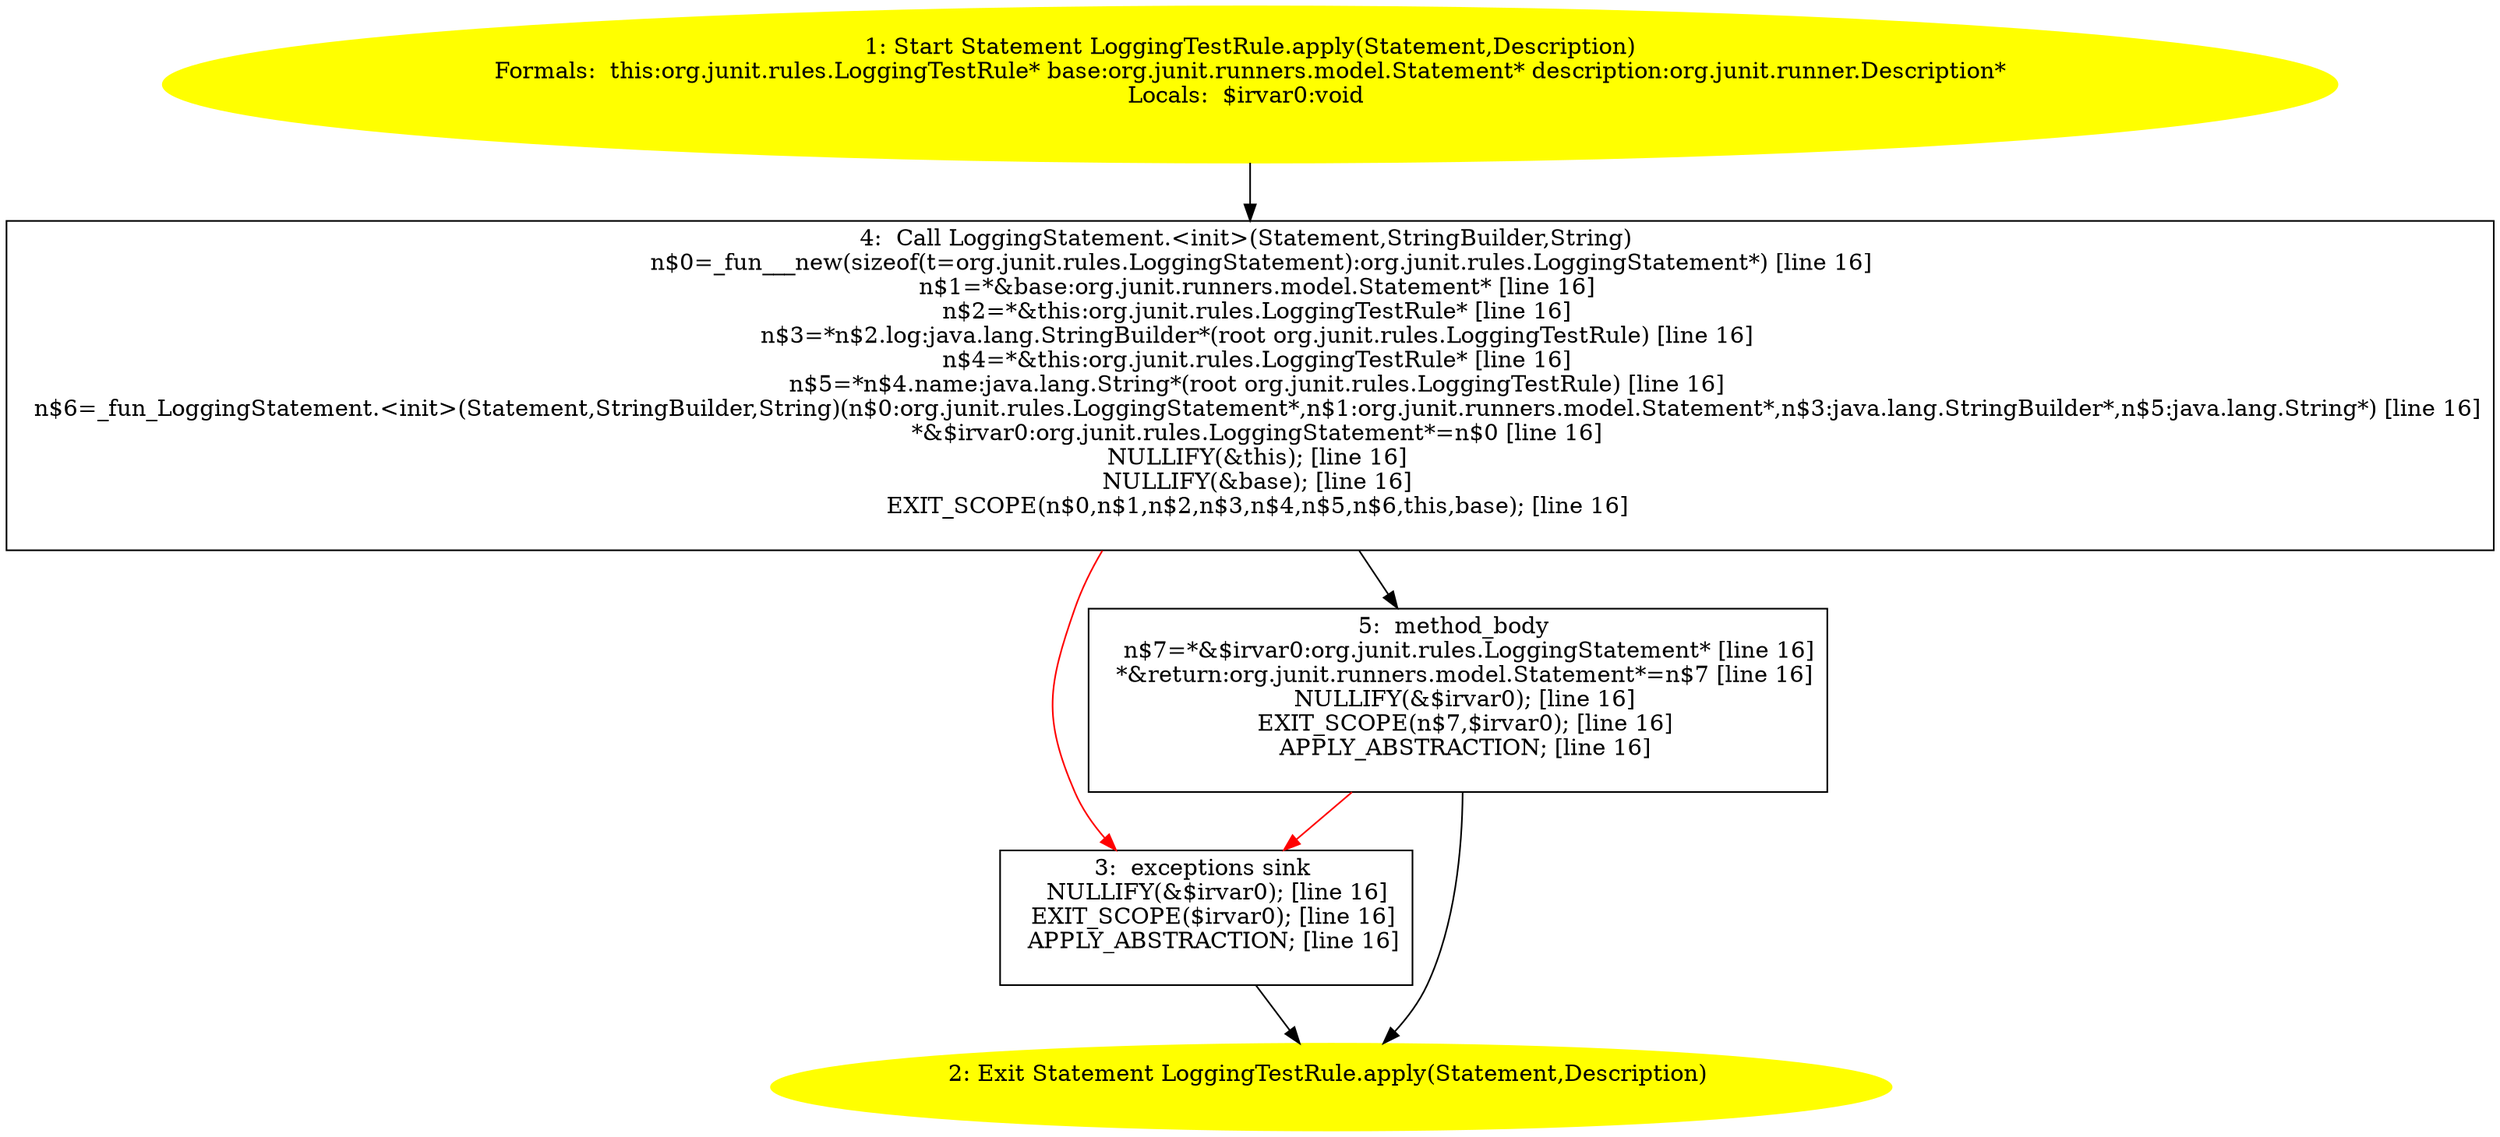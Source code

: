 /* @generated */
digraph cfg {
"org.junit.rules.LoggingTestRule.apply(org.junit.runners.model.Statement,org.junit.runner.Description.f424379a644c9db625c11ec3572d8352_1" [label="1: Start Statement LoggingTestRule.apply(Statement,Description)\nFormals:  this:org.junit.rules.LoggingTestRule* base:org.junit.runners.model.Statement* description:org.junit.runner.Description*\nLocals:  $irvar0:void \n  " color=yellow style=filled]
	

	 "org.junit.rules.LoggingTestRule.apply(org.junit.runners.model.Statement,org.junit.runner.Description.f424379a644c9db625c11ec3572d8352_1" -> "org.junit.rules.LoggingTestRule.apply(org.junit.runners.model.Statement,org.junit.runner.Description.f424379a644c9db625c11ec3572d8352_4" ;
"org.junit.rules.LoggingTestRule.apply(org.junit.runners.model.Statement,org.junit.runner.Description.f424379a644c9db625c11ec3572d8352_2" [label="2: Exit Statement LoggingTestRule.apply(Statement,Description) \n  " color=yellow style=filled]
	

"org.junit.rules.LoggingTestRule.apply(org.junit.runners.model.Statement,org.junit.runner.Description.f424379a644c9db625c11ec3572d8352_3" [label="3:  exceptions sink \n   NULLIFY(&$irvar0); [line 16]\n  EXIT_SCOPE($irvar0); [line 16]\n  APPLY_ABSTRACTION; [line 16]\n " shape="box"]
	

	 "org.junit.rules.LoggingTestRule.apply(org.junit.runners.model.Statement,org.junit.runner.Description.f424379a644c9db625c11ec3572d8352_3" -> "org.junit.rules.LoggingTestRule.apply(org.junit.runners.model.Statement,org.junit.runner.Description.f424379a644c9db625c11ec3572d8352_2" ;
"org.junit.rules.LoggingTestRule.apply(org.junit.runners.model.Statement,org.junit.runner.Description.f424379a644c9db625c11ec3572d8352_4" [label="4:  Call LoggingStatement.<init>(Statement,StringBuilder,String) \n   n$0=_fun___new(sizeof(t=org.junit.rules.LoggingStatement):org.junit.rules.LoggingStatement*) [line 16]\n  n$1=*&base:org.junit.runners.model.Statement* [line 16]\n  n$2=*&this:org.junit.rules.LoggingTestRule* [line 16]\n  n$3=*n$2.log:java.lang.StringBuilder*(root org.junit.rules.LoggingTestRule) [line 16]\n  n$4=*&this:org.junit.rules.LoggingTestRule* [line 16]\n  n$5=*n$4.name:java.lang.String*(root org.junit.rules.LoggingTestRule) [line 16]\n  n$6=_fun_LoggingStatement.<init>(Statement,StringBuilder,String)(n$0:org.junit.rules.LoggingStatement*,n$1:org.junit.runners.model.Statement*,n$3:java.lang.StringBuilder*,n$5:java.lang.String*) [line 16]\n  *&$irvar0:org.junit.rules.LoggingStatement*=n$0 [line 16]\n  NULLIFY(&this); [line 16]\n  NULLIFY(&base); [line 16]\n  EXIT_SCOPE(n$0,n$1,n$2,n$3,n$4,n$5,n$6,this,base); [line 16]\n " shape="box"]
	

	 "org.junit.rules.LoggingTestRule.apply(org.junit.runners.model.Statement,org.junit.runner.Description.f424379a644c9db625c11ec3572d8352_4" -> "org.junit.rules.LoggingTestRule.apply(org.junit.runners.model.Statement,org.junit.runner.Description.f424379a644c9db625c11ec3572d8352_5" ;
	 "org.junit.rules.LoggingTestRule.apply(org.junit.runners.model.Statement,org.junit.runner.Description.f424379a644c9db625c11ec3572d8352_4" -> "org.junit.rules.LoggingTestRule.apply(org.junit.runners.model.Statement,org.junit.runner.Description.f424379a644c9db625c11ec3572d8352_3" [color="red" ];
"org.junit.rules.LoggingTestRule.apply(org.junit.runners.model.Statement,org.junit.runner.Description.f424379a644c9db625c11ec3572d8352_5" [label="5:  method_body \n   n$7=*&$irvar0:org.junit.rules.LoggingStatement* [line 16]\n  *&return:org.junit.runners.model.Statement*=n$7 [line 16]\n  NULLIFY(&$irvar0); [line 16]\n  EXIT_SCOPE(n$7,$irvar0); [line 16]\n  APPLY_ABSTRACTION; [line 16]\n " shape="box"]
	

	 "org.junit.rules.LoggingTestRule.apply(org.junit.runners.model.Statement,org.junit.runner.Description.f424379a644c9db625c11ec3572d8352_5" -> "org.junit.rules.LoggingTestRule.apply(org.junit.runners.model.Statement,org.junit.runner.Description.f424379a644c9db625c11ec3572d8352_2" ;
	 "org.junit.rules.LoggingTestRule.apply(org.junit.runners.model.Statement,org.junit.runner.Description.f424379a644c9db625c11ec3572d8352_5" -> "org.junit.rules.LoggingTestRule.apply(org.junit.runners.model.Statement,org.junit.runner.Description.f424379a644c9db625c11ec3572d8352_3" [color="red" ];
}
